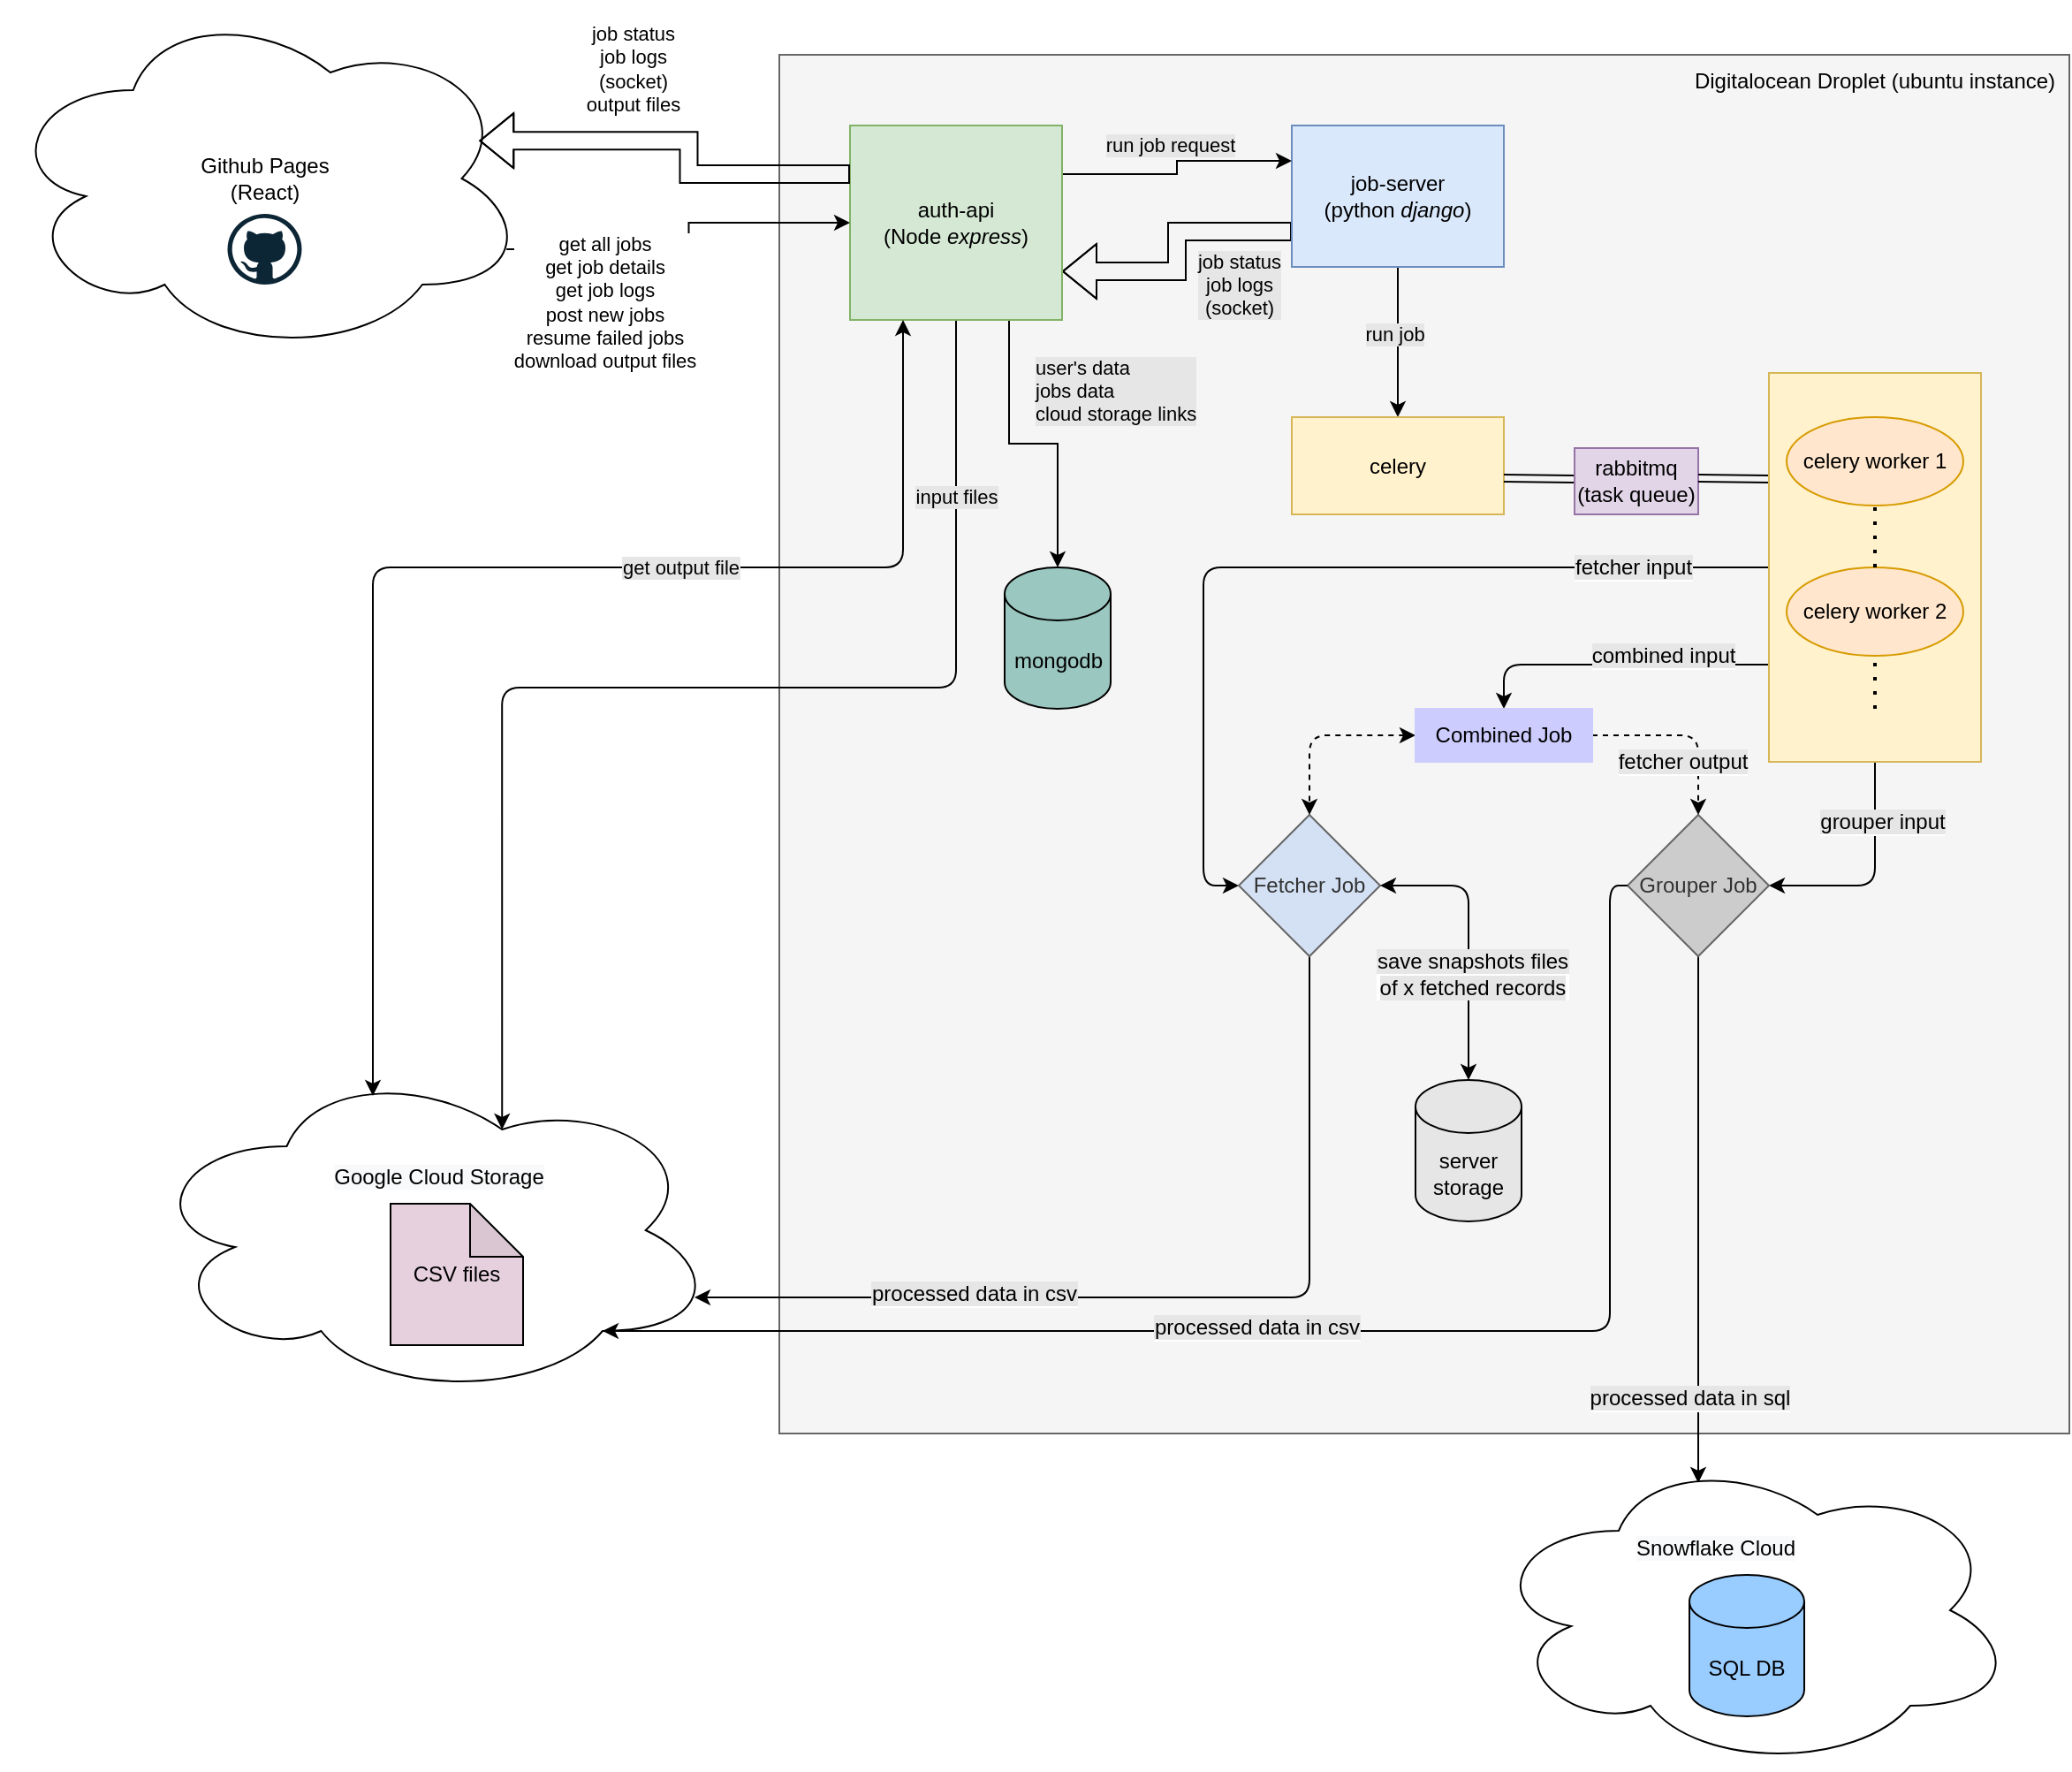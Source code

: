 <mxfile version="20.5.3" type="device"><diagram id="Zf_5vTIU2N5EF-3teEYj" name="Page-1"><mxGraphModel dx="2111" dy="800" grid="1" gridSize="10" guides="1" tooltips="1" connect="1" arrows="1" fold="1" page="1" pageScale="1" pageWidth="850" pageHeight="1100" math="0" shadow="0"><root><mxCell id="0"/><mxCell id="1" parent="0"/><mxCell id="5Nl2tnIfUuj2HdFByw_W-1" value="" style="rounded=0;whiteSpace=wrap;html=1;fillColor=#f5f5f5;strokeColor=#666666;fontColor=#333333;" parent="1" vertex="1"><mxGeometry x="-150" y="230" width="730" height="780" as="geometry"/></mxCell><mxCell id="5Nl2tnIfUuj2HdFByw_W-3" value="Digitalocean Droplet (ubuntu instance)" style="text;html=1;strokeColor=none;fillColor=none;align=center;verticalAlign=middle;whiteSpace=wrap;rounded=0;" parent="1" vertex="1"><mxGeometry x="360" y="230" width="220" height="30" as="geometry"/></mxCell><mxCell id="5Nl2tnIfUuj2HdFByw_W-51" style="edgeStyle=orthogonalEdgeStyle;rounded=0;orthogonalLoop=1;jettySize=auto;html=1;exitX=0;exitY=0.75;exitDx=0;exitDy=0;entryX=1;entryY=0.75;entryDx=0;entryDy=0;endArrow=classic;endFill=1;shape=flexArrow;" parent="1" source="5Nl2tnIfUuj2HdFByw_W-8" target="5Nl2tnIfUuj2HdFByw_W-9" edge="1"><mxGeometry relative="1" as="geometry"/></mxCell><mxCell id="5Nl2tnIfUuj2HdFByw_W-53" value="job status&lt;br&gt;job logs&lt;br&gt;(socket)" style="edgeLabel;html=1;align=center;verticalAlign=middle;resizable=0;points=[];rounded=0;labelBackgroundColor=#E6E6E6;" parent="5Nl2tnIfUuj2HdFByw_W-51" vertex="1" connectable="0"><mxGeometry x="0.141" y="1" relative="1" as="geometry"><mxPoint x="34" y="8" as="offset"/></mxGeometry></mxCell><mxCell id="5Nl2tnIfUuj2HdFByw_W-55" style="edgeStyle=orthogonalEdgeStyle;rounded=0;orthogonalLoop=1;jettySize=auto;html=1;exitX=0.5;exitY=1;exitDx=0;exitDy=0;endArrow=classic;endFill=1;" parent="1" source="5Nl2tnIfUuj2HdFByw_W-8" target="5Nl2tnIfUuj2HdFByw_W-13" edge="1"><mxGeometry relative="1" as="geometry"/></mxCell><mxCell id="5Nl2tnIfUuj2HdFByw_W-56" value="run job" style="edgeLabel;html=1;align=center;verticalAlign=middle;resizable=0;points=[];rounded=0;labelBackgroundColor=#E6E6E6;" parent="5Nl2tnIfUuj2HdFByw_W-55" vertex="1" connectable="0"><mxGeometry x="-0.099" y="-2" relative="1" as="geometry"><mxPoint y="-1" as="offset"/></mxGeometry></mxCell><mxCell id="5Nl2tnIfUuj2HdFByw_W-8" value="job-server&lt;br&gt;(python &lt;i&gt;django&lt;/i&gt;)" style="rounded=0;whiteSpace=wrap;html=1;fillColor=#dae8fc;strokeColor=#6c8ebf;" parent="1" vertex="1"><mxGeometry x="140" y="270" width="120" height="80" as="geometry"/></mxCell><mxCell id="5Nl2tnIfUuj2HdFByw_W-41" style="edgeStyle=orthogonalEdgeStyle;rounded=0;orthogonalLoop=1;jettySize=auto;html=1;exitX=0.75;exitY=1;exitDx=0;exitDy=0;endArrow=classic;endFill=1;entryX=0.5;entryY=0;entryDx=0;entryDy=0;entryPerimeter=0;" parent="1" source="5Nl2tnIfUuj2HdFByw_W-9" target="5Nl2tnIfUuj2HdFByw_W-10" edge="1"><mxGeometry relative="1" as="geometry"><Array as="points"><mxPoint x="-20" y="450"/><mxPoint x="8" y="450"/></Array></mxGeometry></mxCell><mxCell id="5Nl2tnIfUuj2HdFByw_W-43" value="user's data&lt;br&gt;jobs data&lt;br&gt;cloud storage links" style="edgeLabel;align=left;verticalAlign=middle;resizable=0;points=[];rounded=0;html=1;labelBackgroundColor=#E6E6E6;" parent="5Nl2tnIfUuj2HdFByw_W-41" vertex="1" connectable="0"><mxGeometry x="-0.018" y="4" relative="1" as="geometry"><mxPoint x="1" y="-26" as="offset"/></mxGeometry></mxCell><mxCell id="5Nl2tnIfUuj2HdFByw_W-42" style="edgeStyle=orthogonalEdgeStyle;rounded=1;orthogonalLoop=1;jettySize=auto;html=1;exitX=0.5;exitY=1;exitDx=0;exitDy=0;entryX=0.625;entryY=0.2;entryDx=0;entryDy=0;entryPerimeter=0;endArrow=classic;endFill=1;labelBackgroundColor=#E6E6E6;" parent="1" source="5Nl2tnIfUuj2HdFByw_W-9" target="5Nl2tnIfUuj2HdFByw_W-34" edge="1"><mxGeometry relative="1" as="geometry"><Array as="points"><mxPoint x="-50" y="588"/><mxPoint x="-307" y="588"/></Array></mxGeometry></mxCell><mxCell id="5Nl2tnIfUuj2HdFByw_W-44" value="input files" style="edgeLabel;html=1;align=center;verticalAlign=middle;resizable=0;points=[];rounded=0;labelBackgroundColor=#E6E6E6;" parent="5Nl2tnIfUuj2HdFByw_W-42" vertex="1" connectable="0"><mxGeometry x="-0.24" y="1" relative="1" as="geometry"><mxPoint x="63" y="-109" as="offset"/></mxGeometry></mxCell><mxCell id="5Nl2tnIfUuj2HdFByw_W-47" style="edgeStyle=orthogonalEdgeStyle;rounded=0;orthogonalLoop=1;jettySize=auto;html=1;exitX=1;exitY=0.25;exitDx=0;exitDy=0;entryX=0;entryY=0.25;entryDx=0;entryDy=0;endArrow=classic;endFill=1;" parent="1" source="5Nl2tnIfUuj2HdFByw_W-9" target="5Nl2tnIfUuj2HdFByw_W-8" edge="1"><mxGeometry relative="1" as="geometry"/></mxCell><mxCell id="5Nl2tnIfUuj2HdFByw_W-48" value="run job request" style="edgeLabel;html=1;align=center;verticalAlign=middle;resizable=0;points=[];rounded=0;labelBackgroundColor=#E6E6E6;" parent="5Nl2tnIfUuj2HdFByw_W-47" vertex="1" connectable="0"><mxGeometry x="-0.123" y="-1" relative="1" as="geometry"><mxPoint y="-18" as="offset"/></mxGeometry></mxCell><mxCell id="5Nl2tnIfUuj2HdFByw_W-9" value="auth-api&lt;br&gt;(Node &lt;i&gt;express&lt;/i&gt;)" style="rounded=0;whiteSpace=wrap;html=1;fillColor=#d5e8d4;strokeColor=#82b366;" parent="1" vertex="1"><mxGeometry x="-110" y="270" width="120" height="110" as="geometry"/></mxCell><mxCell id="5Nl2tnIfUuj2HdFByw_W-10" value="mongodb" style="shape=cylinder3;whiteSpace=wrap;html=1;boundedLbl=1;backgroundOutline=1;size=15;rounded=0;fillColor=#9AC7BF;fontColor=default;strokeColor=default;" parent="1" vertex="1"><mxGeometry x="-22.5" y="520" width="60" height="80" as="geometry"/></mxCell><mxCell id="5Nl2tnIfUuj2HdFByw_W-13" value="celery" style="rounded=0;whiteSpace=wrap;html=1;fillColor=#fff2cc;strokeColor=#d6b656;" parent="1" vertex="1"><mxGeometry x="140" y="435" width="120" height="55" as="geometry"/></mxCell><mxCell id="5Nl2tnIfUuj2HdFByw_W-17" value="" style="shape=link;html=1;rounded=0;" parent="1" edge="1"><mxGeometry width="100" relative="1" as="geometry"><mxPoint x="260" y="469.52" as="sourcePoint"/><mxPoint x="300" y="470" as="targetPoint"/></mxGeometry></mxCell><mxCell id="5Nl2tnIfUuj2HdFByw_W-18" value="rabbitmq&lt;br&gt;(task queue)" style="rounded=0;whiteSpace=wrap;html=1;fillColor=#e1d5e7;strokeColor=#9673a6;" parent="1" vertex="1"><mxGeometry x="300" y="452.5" width="70" height="37.5" as="geometry"/></mxCell><mxCell id="5Nl2tnIfUuj2HdFByw_W-23" value="" style="shape=link;html=1;rounded=0;" parent="1" edge="1"><mxGeometry width="100" relative="1" as="geometry"><mxPoint x="370" y="469.52" as="sourcePoint"/><mxPoint x="410" y="470" as="targetPoint"/></mxGeometry></mxCell><mxCell id="vScYEHYvQQjHX3iGeQyL-16" value="&lt;span style=&quot;background-color: rgb(230, 230, 230);&quot;&gt;fetcher input&lt;/span&gt;" style="edgeStyle=orthogonalEdgeStyle;rounded=1;orthogonalLoop=1;jettySize=auto;html=1;exitX=0;exitY=0.5;exitDx=0;exitDy=0;entryX=0;entryY=0.5;entryDx=0;entryDy=0;strokeColor=default;fontSize=12;fontColor=#000000;" edge="1" parent="1" source="5Nl2tnIfUuj2HdFByw_W-25" target="vScYEHYvQQjHX3iGeQyL-13"><mxGeometry x="-0.704" relative="1" as="geometry"><Array as="points"><mxPoint x="90" y="520"/><mxPoint x="90" y="700"/></Array><mxPoint as="offset"/></mxGeometry></mxCell><mxCell id="vScYEHYvQQjHX3iGeQyL-17" style="edgeStyle=orthogonalEdgeStyle;rounded=1;orthogonalLoop=1;jettySize=auto;html=1;exitX=0;exitY=0.75;exitDx=0;exitDy=0;entryX=0.5;entryY=0;entryDx=0;entryDy=0;strokeColor=default;fontSize=12;fontColor=#000000;" edge="1" parent="1" source="5Nl2tnIfUuj2HdFByw_W-25" target="vScYEHYvQQjHX3iGeQyL-15"><mxGeometry relative="1" as="geometry"/></mxCell><mxCell id="vScYEHYvQQjHX3iGeQyL-22" value="&lt;span style=&quot;background-color: rgb(230, 230, 230);&quot;&gt;combined input&lt;/span&gt;" style="edgeLabel;html=1;align=center;verticalAlign=middle;resizable=0;points=[];fontSize=12;fontColor=#000000;" vertex="1" connectable="0" parent="vScYEHYvQQjHX3iGeQyL-17"><mxGeometry x="-0.257" y="3" relative="1" as="geometry"><mxPoint x="5" y="-8" as="offset"/></mxGeometry></mxCell><mxCell id="vScYEHYvQQjHX3iGeQyL-18" style="edgeStyle=orthogonalEdgeStyle;rounded=1;orthogonalLoop=1;jettySize=auto;html=1;exitX=0.5;exitY=1;exitDx=0;exitDy=0;entryX=1;entryY=0.5;entryDx=0;entryDy=0;strokeColor=default;fontSize=12;fontColor=#000000;" edge="1" parent="1" source="5Nl2tnIfUuj2HdFByw_W-25" target="vScYEHYvQQjHX3iGeQyL-14"><mxGeometry relative="1" as="geometry"/></mxCell><mxCell id="vScYEHYvQQjHX3iGeQyL-21" value="&lt;span style=&quot;background-color: rgb(230, 230, 230);&quot;&gt;grouper input&lt;/span&gt;" style="edgeLabel;html=1;align=center;verticalAlign=middle;resizable=0;points=[];fontSize=12;fontColor=#000000;" vertex="1" connectable="0" parent="vScYEHYvQQjHX3iGeQyL-18"><mxGeometry x="-0.477" y="4" relative="1" as="geometry"><mxPoint as="offset"/></mxGeometry></mxCell><mxCell id="5Nl2tnIfUuj2HdFByw_W-25" value="" style="rounded=0;whiteSpace=wrap;html=1;fillColor=#fff2cc;strokeColor=#d6b656;" parent="1" vertex="1"><mxGeometry x="410" y="410" width="120" height="220" as="geometry"/></mxCell><mxCell id="5Nl2tnIfUuj2HdFByw_W-28" value="celery worker 1" style="ellipse;whiteSpace=wrap;html=1;rounded=0;fillColor=#ffe6cc;strokeColor=#d79b00;" parent="1" vertex="1"><mxGeometry x="420" y="435" width="100" height="50" as="geometry"/></mxCell><mxCell id="5Nl2tnIfUuj2HdFByw_W-29" value="celery worker 2" style="ellipse;whiteSpace=wrap;html=1;rounded=0;fillColor=#ffe6cc;strokeColor=#d79b00;" parent="1" vertex="1"><mxGeometry x="420" y="520" width="100" height="50" as="geometry"/></mxCell><mxCell id="vScYEHYvQQjHX3iGeQyL-33" style="edgeStyle=orthogonalEdgeStyle;rounded=1;orthogonalLoop=1;jettySize=auto;html=1;exitX=0.96;exitY=0.7;exitDx=0;exitDy=0;exitPerimeter=0;entryX=0.5;entryY=1;entryDx=0;entryDy=0;labelBackgroundColor=#E6E6E6;strokeColor=default;fontSize=12;fontColor=#000000;startArrow=classic;startFill=1;endArrow=none;endFill=0;" edge="1" parent="1" source="5Nl2tnIfUuj2HdFByw_W-34" target="vScYEHYvQQjHX3iGeQyL-13"><mxGeometry relative="1" as="geometry"><Array as="points"><mxPoint x="150" y="933"/></Array></mxGeometry></mxCell><mxCell id="vScYEHYvQQjHX3iGeQyL-34" value="&lt;span style=&quot;background-color: rgb(230, 230, 230);&quot;&gt;processed data in csv&lt;/span&gt;" style="edgeLabel;html=1;align=center;verticalAlign=middle;resizable=0;points=[];fontSize=12;fontColor=#000000;" vertex="1" connectable="0" parent="vScYEHYvQQjHX3iGeQyL-33"><mxGeometry x="0.511" relative="1" as="geometry"><mxPoint x="-190" y="58" as="offset"/></mxGeometry></mxCell><mxCell id="5Nl2tnIfUuj2HdFByw_W-34" value="" style="ellipse;shape=cloud;whiteSpace=wrap;html=1;rounded=0;" parent="1" vertex="1"><mxGeometry x="-510" y="800" width="325" height="190" as="geometry"/></mxCell><mxCell id="vScYEHYvQQjHX3iGeQyL-38" style="edgeStyle=orthogonalEdgeStyle;rounded=1;orthogonalLoop=1;jettySize=auto;html=1;exitX=0.4;exitY=0.1;exitDx=0;exitDy=0;exitPerimeter=0;entryX=0.5;entryY=1;entryDx=0;entryDy=0;labelBackgroundColor=#E6E6E6;strokeColor=default;fontSize=12;fontColor=#000000;startArrow=classic;startFill=1;endArrow=none;endFill=0;" edge="1" parent="1" source="5Nl2tnIfUuj2HdFByw_W-35" target="vScYEHYvQQjHX3iGeQyL-14"><mxGeometry relative="1" as="geometry"/></mxCell><mxCell id="vScYEHYvQQjHX3iGeQyL-39" value="&lt;span style=&quot;background-color: rgb(230, 230, 230);&quot;&gt;processed data in sql&lt;/span&gt;" style="edgeLabel;html=1;align=center;verticalAlign=middle;resizable=0;points=[];fontSize=12;fontColor=#000000;" vertex="1" connectable="0" parent="vScYEHYvQQjHX3iGeQyL-38"><mxGeometry x="0.463" y="-4" relative="1" as="geometry"><mxPoint x="-9" y="170" as="offset"/></mxGeometry></mxCell><mxCell id="5Nl2tnIfUuj2HdFByw_W-35" value="" style="ellipse;shape=cloud;whiteSpace=wrap;html=1;rounded=0;" parent="1" vertex="1"><mxGeometry x="250" y="1020" width="300" height="180" as="geometry"/></mxCell><mxCell id="5Nl2tnIfUuj2HdFByw_W-36" value="SQL DB" style="shape=cylinder3;whiteSpace=wrap;html=1;boundedLbl=1;backgroundOutline=1;size=15;rounded=0;fillColor=#99CCFF;" parent="1" vertex="1"><mxGeometry x="365" y="1090" width="65" height="80" as="geometry"/></mxCell><mxCell id="5Nl2tnIfUuj2HdFByw_W-37" value="&lt;span style=&quot;color: rgb(0 , 0 , 0) ; font-family: &amp;#34;helvetica&amp;#34; ; font-size: 12px ; font-style: normal ; font-weight: 400 ; letter-spacing: normal ; text-align: center ; text-indent: 0px ; text-transform: none ; word-spacing: 0px ; background-color: rgb(248 , 249 , 250) ; display: inline ; float: none&quot;&gt;Snowflake Cloud&lt;/span&gt;" style="text;html=1;strokeColor=none;fillColor=none;align=center;verticalAlign=middle;whiteSpace=wrap;rounded=0;" parent="1" vertex="1"><mxGeometry x="290" y="1060" width="180" height="30" as="geometry"/></mxCell><mxCell id="5Nl2tnIfUuj2HdFByw_W-38" value="&lt;meta charset=&quot;utf-8&quot;&gt;&lt;span style=&quot;color: rgb(0, 0, 0); font-family: helvetica; font-size: 12px; font-style: normal; font-weight: 400; letter-spacing: normal; text-align: center; text-indent: 0px; text-transform: none; word-spacing: 0px; background-color: rgb(248, 249, 250); display: inline; float: none;&quot;&gt;Google Cloud Storage&lt;/span&gt;" style="text;html=1;strokeColor=none;fillColor=none;align=center;verticalAlign=middle;whiteSpace=wrap;rounded=0;" parent="1" vertex="1"><mxGeometry x="-420" y="850" width="155" height="30" as="geometry"/></mxCell><mxCell id="5Nl2tnIfUuj2HdFByw_W-39" value="CSV files" style="shape=note;whiteSpace=wrap;html=1;backgroundOutline=1;darkOpacity=0.05;rounded=0;fillColor=#E6D0DE;" parent="1" vertex="1"><mxGeometry x="-370" y="880" width="75" height="80" as="geometry"/></mxCell><mxCell id="5Nl2tnIfUuj2HdFByw_W-70" style="edgeStyle=orthogonalEdgeStyle;rounded=0;orthogonalLoop=1;jettySize=auto;html=1;exitX=0.96;exitY=0.7;exitDx=0;exitDy=0;exitPerimeter=0;entryX=0;entryY=0.5;entryDx=0;entryDy=0;endArrow=classic;endFill=1;" parent="1" source="5Nl2tnIfUuj2HdFByw_W-62" target="5Nl2tnIfUuj2HdFByw_W-9" edge="1"><mxGeometry relative="1" as="geometry"/></mxCell><mxCell id="5Nl2tnIfUuj2HdFByw_W-71" value="get all jobs&lt;br&gt;get job details&lt;br&gt;get job logs&lt;br&gt;&lt;div&gt;post new jobs&lt;/div&gt;&lt;div&gt;resume failed jobs&lt;/div&gt;&lt;div&gt;download output files&lt;br&gt;&lt;/div&gt;" style="edgeLabel;html=1;align=center;verticalAlign=middle;resizable=0;points=[];rounded=0;labelBackgroundColor=#FFFFFF;" parent="5Nl2tnIfUuj2HdFByw_W-70" vertex="1" connectable="0"><mxGeometry x="-0.201" y="3" relative="1" as="geometry"><mxPoint x="-28" y="33" as="offset"/></mxGeometry></mxCell><mxCell id="5Nl2tnIfUuj2HdFByw_W-62" value="Github Pages&lt;br&gt;(React)" style="ellipse;shape=cloud;whiteSpace=wrap;html=1;rounded=0;" parent="1" vertex="1"><mxGeometry x="-590" y="200" width="297.5" height="200" as="geometry"/></mxCell><mxCell id="5Nl2tnIfUuj2HdFByw_W-66" value="" style="dashed=0;outlineConnect=0;html=1;align=center;labelPosition=center;verticalLabelPosition=bottom;verticalAlign=top;shape=mxgraph.weblogos.github;rounded=0;" parent="1" vertex="1"><mxGeometry x="-462.25" y="320" width="42" height="40" as="geometry"/></mxCell><mxCell id="5Nl2tnIfUuj2HdFByw_W-72" style="edgeStyle=orthogonalEdgeStyle;rounded=0;orthogonalLoop=1;jettySize=auto;html=1;exitX=0;exitY=0.25;exitDx=0;exitDy=0;entryX=0.908;entryY=0.393;entryDx=0;entryDy=0;endArrow=classic;endFill=1;shape=flexArrow;entryPerimeter=0;" parent="1" source="5Nl2tnIfUuj2HdFByw_W-9" target="5Nl2tnIfUuj2HdFByw_W-62" edge="1"><mxGeometry relative="1" as="geometry"><mxPoint x="-150" y="288.57" as="sourcePoint"/><mxPoint x="-280" y="288.57" as="targetPoint"/></mxGeometry></mxCell><mxCell id="5Nl2tnIfUuj2HdFByw_W-73" value="job status&lt;br&gt;job logs&lt;br&gt;&lt;div&gt;(socket)&lt;/div&gt;&lt;div&gt;output files &lt;br&gt;&lt;/div&gt;" style="edgeLabel;html=1;align=center;verticalAlign=middle;resizable=0;points=[];rounded=0;labelBackgroundColor=#FFFFFF;" parent="5Nl2tnIfUuj2HdFByw_W-72" vertex="1" connectable="0"><mxGeometry x="0.141" y="1" relative="1" as="geometry"><mxPoint x="-12" y="-42" as="offset"/></mxGeometry></mxCell><mxCell id="vScYEHYvQQjHX3iGeQyL-4" value="" style="endArrow=classic;startArrow=classic;html=1;strokeColor=default;entryX=0.25;entryY=1;entryDx=0;entryDy=0;exitX=0.4;exitY=0.1;exitDx=0;exitDy=0;exitPerimeter=0;rounded=1;" edge="1" parent="1" source="5Nl2tnIfUuj2HdFByw_W-34" target="5Nl2tnIfUuj2HdFByw_W-9"><mxGeometry width="50" height="50" relative="1" as="geometry"><mxPoint x="90" y="560" as="sourcePoint"/><mxPoint x="140" y="510" as="targetPoint"/><Array as="points"><mxPoint x="-380" y="520"/><mxPoint x="-80" y="520"/></Array></mxGeometry></mxCell><mxCell id="vScYEHYvQQjHX3iGeQyL-5" value="&lt;span style=&quot;background-color: rgb(230, 230, 230);&quot;&gt;get output file&lt;/span&gt;" style="edgeLabel;html=1;align=center;verticalAlign=middle;resizable=0;points=[];labelBackgroundColor=#E6E6E6;" vertex="1" connectable="0" parent="vScYEHYvQQjHX3iGeQyL-4"><mxGeometry x="0.222" y="-2" relative="1" as="geometry"><mxPoint x="21" y="-2" as="offset"/></mxGeometry></mxCell><mxCell id="vScYEHYvQQjHX3iGeQyL-8" value="" style="endArrow=none;dashed=1;html=1;dashPattern=1 3;strokeWidth=2;rounded=1;strokeColor=default;fontColor=#E6E6E6;entryX=0.5;entryY=1;entryDx=0;entryDy=0;exitX=0.5;exitY=0;exitDx=0;exitDy=0;" edge="1" parent="1" source="5Nl2tnIfUuj2HdFByw_W-29" target="5Nl2tnIfUuj2HdFByw_W-28"><mxGeometry width="50" height="50" relative="1" as="geometry"><mxPoint x="190" y="555" as="sourcePoint"/><mxPoint x="240" y="505" as="targetPoint"/></mxGeometry></mxCell><mxCell id="vScYEHYvQQjHX3iGeQyL-9" value="" style="endArrow=none;dashed=1;html=1;dashPattern=1 3;strokeWidth=2;rounded=1;strokeColor=default;fontColor=#E6E6E6;entryX=0.5;entryY=1;entryDx=0;entryDy=0;" edge="1" parent="1" target="5Nl2tnIfUuj2HdFByw_W-29"><mxGeometry width="50" height="50" relative="1" as="geometry"><mxPoint x="470" y="600" as="sourcePoint"/><mxPoint x="140" y="510" as="targetPoint"/></mxGeometry></mxCell><mxCell id="vScYEHYvQQjHX3iGeQyL-13" value="&lt;div&gt;&lt;span style=&quot;background-color: transparent;&quot;&gt;Fetcher Job&lt;/span&gt;&lt;/div&gt;&lt;div&gt;&lt;span style=&quot;background-color: transparent;&quot;&gt;&lt;/span&gt;&lt;/div&gt;" style="rhombus;whiteSpace=wrap;html=1;labelBackgroundColor=none;fontSize=12;fillColor=#D4E1F5;strokeColor=#666666;fontColor=#333333;" vertex="1" parent="1"><mxGeometry x="110" y="660" width="80" height="80" as="geometry"/></mxCell><mxCell id="vScYEHYvQQjHX3iGeQyL-14" value="&lt;span style=&quot;background-color: transparent;&quot;&gt;Grouper Job&lt;/span&gt;&lt;div&gt;&lt;span style=&quot;background-color: transparent;&quot;&gt;&lt;/span&gt;&lt;/div&gt;" style="rhombus;whiteSpace=wrap;html=1;labelBackgroundColor=none;fontSize=12;fillColor=#CCCCCC;strokeColor=#666666;fontColor=#333333;" vertex="1" parent="1"><mxGeometry x="330" y="660" width="80" height="80" as="geometry"/></mxCell><mxCell id="vScYEHYvQQjHX3iGeQyL-19" style="edgeStyle=orthogonalEdgeStyle;rounded=1;orthogonalLoop=1;jettySize=auto;html=1;exitX=0;exitY=0.5;exitDx=0;exitDy=0;entryX=0.5;entryY=0;entryDx=0;entryDy=0;dashed=1;strokeColor=default;fontSize=12;fontColor=#000000;startArrow=classic;startFill=1;" edge="1" parent="1" source="vScYEHYvQQjHX3iGeQyL-15" target="vScYEHYvQQjHX3iGeQyL-13"><mxGeometry relative="1" as="geometry"/></mxCell><mxCell id="vScYEHYvQQjHX3iGeQyL-20" style="edgeStyle=orthogonalEdgeStyle;rounded=1;orthogonalLoop=1;jettySize=auto;html=1;exitX=1;exitY=0.5;exitDx=0;exitDy=0;entryX=0.5;entryY=0;entryDx=0;entryDy=0;dashed=1;strokeColor=default;fontSize=12;fontColor=#000000;startArrow=none;startFill=0;" edge="1" parent="1" source="vScYEHYvQQjHX3iGeQyL-15" target="vScYEHYvQQjHX3iGeQyL-14"><mxGeometry relative="1" as="geometry"/></mxCell><mxCell id="vScYEHYvQQjHX3iGeQyL-44" value="&lt;span style=&quot;background-color: rgb(230, 230, 230);&quot;&gt;fetcher output&lt;/span&gt;" style="edgeLabel;html=1;align=center;verticalAlign=middle;resizable=0;points=[];fontSize=12;fontColor=#000000;" vertex="1" connectable="0" parent="vScYEHYvQQjHX3iGeQyL-20"><mxGeometry x="0.022" y="-5" relative="1" as="geometry"><mxPoint x="-3" y="10" as="offset"/></mxGeometry></mxCell><mxCell id="vScYEHYvQQjHX3iGeQyL-15" value="Combined Job" style="rounded=0;whiteSpace=wrap;html=1;labelBackgroundColor=none;strokeColor=#CCCCFF;fontSize=12;fontColor=#000000;fillColor=#CCCCFF;" vertex="1" parent="1"><mxGeometry x="210" y="600" width="100" height="30" as="geometry"/></mxCell><mxCell id="vScYEHYvQQjHX3iGeQyL-42" style="edgeStyle=orthogonalEdgeStyle;rounded=1;orthogonalLoop=1;jettySize=auto;html=1;exitX=0.5;exitY=0;exitDx=0;exitDy=0;exitPerimeter=0;entryX=1;entryY=0.5;entryDx=0;entryDy=0;labelBackgroundColor=#E6E6E6;strokeColor=default;fontSize=12;fontColor=#000000;startArrow=classic;startFill=1;endArrow=classic;endFill=1;" edge="1" parent="1" source="vScYEHYvQQjHX3iGeQyL-27" target="vScYEHYvQQjHX3iGeQyL-13"><mxGeometry relative="1" as="geometry"/></mxCell><mxCell id="vScYEHYvQQjHX3iGeQyL-43" value="&lt;div&gt;&lt;span style=&quot;background-color: rgb(230, 230, 230);&quot;&gt;save snapshots files &lt;br&gt;&lt;/span&gt;&lt;/div&gt;&lt;div&gt;&lt;span style=&quot;background-color: rgb(230, 230, 230);&quot;&gt;of x fetched records&lt;/span&gt;&lt;/div&gt;" style="edgeLabel;html=1;align=center;verticalAlign=middle;resizable=0;points=[];fontSize=12;fontColor=#000000;" vertex="1" connectable="0" parent="vScYEHYvQQjHX3iGeQyL-42"><mxGeometry x="-0.25" y="-2" relative="1" as="geometry"><mxPoint as="offset"/></mxGeometry></mxCell><mxCell id="vScYEHYvQQjHX3iGeQyL-27" value="server storage" style="shape=cylinder3;whiteSpace=wrap;html=1;boundedLbl=1;backgroundOutline=1;size=15;labelBackgroundColor=#E6E6E6;strokeColor=#000000;fontSize=12;fontColor=#000000;fillColor=#E6E6E6;" vertex="1" parent="1"><mxGeometry x="210" y="810" width="60" height="80" as="geometry"/></mxCell><mxCell id="vScYEHYvQQjHX3iGeQyL-35" style="edgeStyle=orthogonalEdgeStyle;rounded=1;orthogonalLoop=1;jettySize=auto;html=1;exitX=0.8;exitY=0.8;exitDx=0;exitDy=0;exitPerimeter=0;entryX=0;entryY=0.5;entryDx=0;entryDy=0;labelBackgroundColor=#E6E6E6;strokeColor=default;fontSize=12;fontColor=#000000;startArrow=classic;startFill=1;endArrow=none;endFill=0;" edge="1" parent="1" source="5Nl2tnIfUuj2HdFByw_W-34" target="vScYEHYvQQjHX3iGeQyL-14"><mxGeometry relative="1" as="geometry"><Array as="points"><mxPoint x="320" y="952"/><mxPoint x="320" y="700"/></Array></mxGeometry></mxCell><mxCell id="vScYEHYvQQjHX3iGeQyL-36" value="&lt;span style=&quot;background-color: rgb(230, 230, 230);&quot;&gt;processed data in csv&lt;/span&gt;" style="edgeLabel;html=1;align=center;verticalAlign=middle;resizable=0;points=[];fontSize=12;fontColor=#000000;" vertex="1" connectable="0" parent="vScYEHYvQQjHX3iGeQyL-35"><mxGeometry x="0.81" y="-1" relative="1" as="geometry"><mxPoint x="-201" y="181" as="offset"/></mxGeometry></mxCell></root></mxGraphModel></diagram></mxfile>